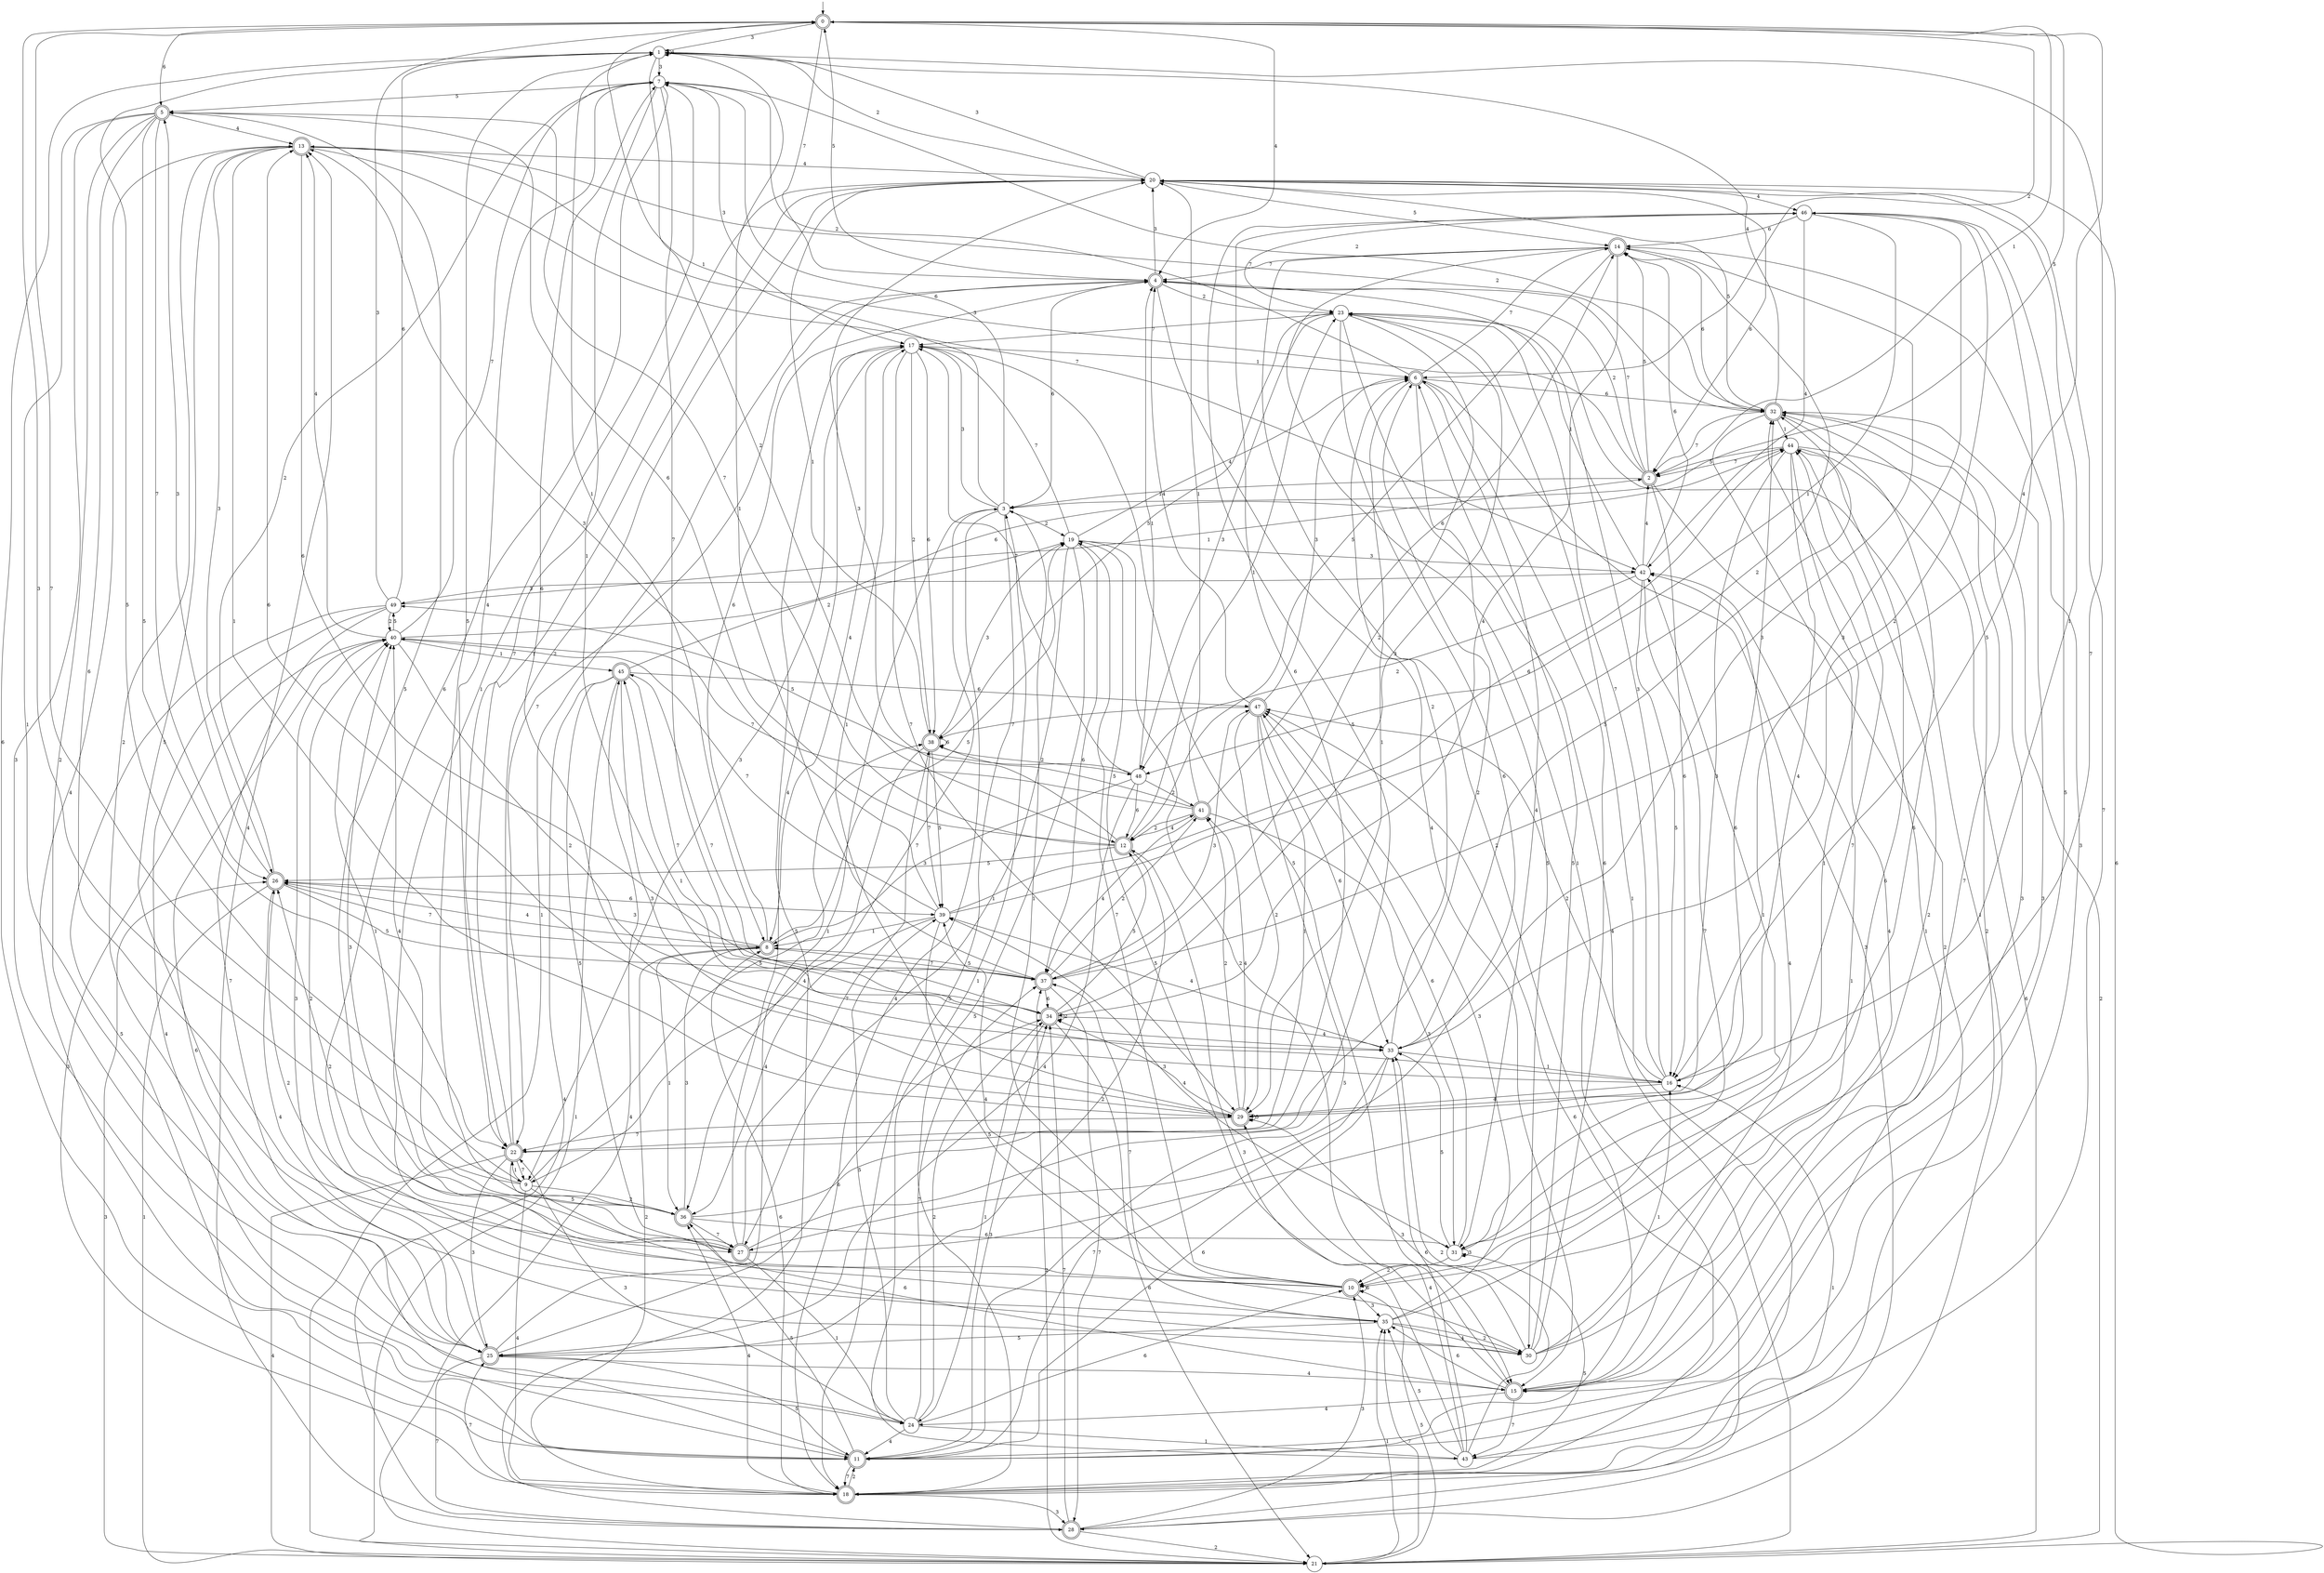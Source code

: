 digraph g {

	s0 [shape="doublecircle" label="0"];
	s1 [shape="circle" label="1"];
	s2 [shape="doublecircle" label="2"];
	s3 [shape="circle" label="3"];
	s4 [shape="doublecircle" label="4"];
	s5 [shape="doublecircle" label="5"];
	s6 [shape="doublecircle" label="6"];
	s7 [shape="circle" label="7"];
	s8 [shape="doublecircle" label="8"];
	s9 [shape="circle" label="9"];
	s10 [shape="doublecircle" label="10"];
	s11 [shape="doublecircle" label="11"];
	s12 [shape="doublecircle" label="12"];
	s13 [shape="doublecircle" label="13"];
	s14 [shape="doublecircle" label="14"];
	s15 [shape="doublecircle" label="15"];
	s16 [shape="circle" label="16"];
	s17 [shape="circle" label="17"];
	s18 [shape="doublecircle" label="18"];
	s19 [shape="circle" label="19"];
	s20 [shape="circle" label="20"];
	s21 [shape="circle" label="21"];
	s22 [shape="doublecircle" label="22"];
	s23 [shape="circle" label="23"];
	s24 [shape="circle" label="24"];
	s25 [shape="doublecircle" label="25"];
	s26 [shape="doublecircle" label="26"];
	s27 [shape="doublecircle" label="27"];
	s28 [shape="doublecircle" label="28"];
	s29 [shape="doublecircle" label="29"];
	s30 [shape="circle" label="30"];
	s31 [shape="circle" label="31"];
	s32 [shape="doublecircle" label="32"];
	s33 [shape="circle" label="33"];
	s34 [shape="doublecircle" label="34"];
	s35 [shape="circle" label="35"];
	s36 [shape="doublecircle" label="36"];
	s37 [shape="doublecircle" label="37"];
	s38 [shape="doublecircle" label="38"];
	s39 [shape="circle" label="39"];
	s40 [shape="circle" label="40"];
	s41 [shape="doublecircle" label="41"];
	s42 [shape="circle" label="42"];
	s43 [shape="circle" label="43"];
	s44 [shape="circle" label="44"];
	s45 [shape="doublecircle" label="45"];
	s46 [shape="circle" label="46"];
	s47 [shape="doublecircle" label="47"];
	s48 [shape="circle" label="48"];
	s49 [shape="circle" label="49"];
	s0 -> s1 [label="3"];
	s0 -> s2 [label="1"];
	s0 -> s3 [label="5"];
	s0 -> s4 [label="4"];
	s0 -> s4 [label="7"];
	s0 -> s5 [label="6"];
	s0 -> s6 [label="2"];
	s1 -> s7 [label="3"];
	s1 -> s8 [label="1"];
	s1 -> s9 [label="5"];
	s1 -> s1 [label="4"];
	s1 -> s10 [label="7"];
	s1 -> s11 [label="6"];
	s1 -> s12 [label="2"];
	s2 -> s13 [label="3"];
	s2 -> s3 [label="1"];
	s2 -> s14 [label="5"];
	s2 -> s15 [label="4"];
	s2 -> s4 [label="7"];
	s2 -> s16 [label="6"];
	s2 -> s4 [label="2"];
	s3 -> s17 [label="3"];
	s3 -> s0 [label="1"];
	s3 -> s18 [label="5"];
	s3 -> s18 [label="4"];
	s3 -> s9 [label="7"];
	s3 -> s7 [label="6"];
	s3 -> s19 [label="2"];
	s4 -> s20 [label="3"];
	s4 -> s21 [label="1"];
	s4 -> s0 [label="5"];
	s4 -> s15 [label="4"];
	s4 -> s22 [label="7"];
	s4 -> s3 [label="6"];
	s4 -> s23 [label="2"];
	s5 -> s24 [label="3"];
	s5 -> s25 [label="1"];
	s5 -> s22 [label="5"];
	s5 -> s13 [label="4"];
	s5 -> s26 [label="7"];
	s5 -> s27 [label="6"];
	s5 -> s24 [label="2"];
	s6 -> s28 [label="3"];
	s6 -> s29 [label="1"];
	s6 -> s30 [label="5"];
	s6 -> s31 [label="4"];
	s6 -> s14 [label="7"];
	s6 -> s32 [label="6"];
	s6 -> s7 [label="2"];
	s7 -> s17 [label="3"];
	s7 -> s33 [label="1"];
	s7 -> s5 [label="5"];
	s7 -> s22 [label="4"];
	s7 -> s34 [label="7"];
	s7 -> s35 [label="6"];
	s7 -> s32 [label="2"];
	s8 -> s26 [label="3"];
	s8 -> s36 [label="1"];
	s8 -> s19 [label="5"];
	s8 -> s26 [label="4"];
	s8 -> s37 [label="7"];
	s8 -> s4 [label="6"];
	s8 -> s18 [label="2"];
	s9 -> s0 [label="3"];
	s9 -> s22 [label="1"];
	s9 -> s38 [label="5"];
	s9 -> s18 [label="4"];
	s9 -> s0 [label="7"];
	s9 -> s15 [label="6"];
	s9 -> s36 [label="2"];
	s10 -> s35 [label="3"];
	s10 -> s3 [label="1"];
	s10 -> s5 [label="5"];
	s10 -> s39 [label="4"];
	s10 -> s19 [label="7"];
	s10 -> s10 [label="6"];
	s10 -> s26 [label="2"];
	s11 -> s34 [label="3"];
	s11 -> s32 [label="1"];
	s11 -> s36 [label="5"];
	s11 -> s13 [label="4"];
	s11 -> s18 [label="7"];
	s11 -> s40 [label="6"];
	s11 -> s32 [label="2"];
	s12 -> s20 [label="3"];
	s12 -> s23 [label="1"];
	s12 -> s26 [label="5"];
	s12 -> s41 [label="4"];
	s12 -> s5 [label="7"];
	s12 -> s5 [label="6"];
	s12 -> s25 [label="2"];
	s13 -> s26 [label="3"];
	s13 -> s29 [label="1"];
	s13 -> s30 [label="5"];
	s13 -> s20 [label="4"];
	s13 -> s42 [label="7"];
	s13 -> s37 [label="6"];
	s13 -> s32 [label="2"];
	s14 -> s43 [label="3"];
	s14 -> s18 [label="1"];
	s14 -> s12 [label="5"];
	s14 -> s34 [label="4"];
	s14 -> s4 [label="7"];
	s14 -> s32 [label="6"];
	s14 -> s11 [label="2"];
	s15 -> s32 [label="3"];
	s15 -> s42 [label="1"];
	s15 -> s19 [label="5"];
	s15 -> s24 [label="4"];
	s15 -> s43 [label="7"];
	s15 -> s35 [label="6"];
	s15 -> s44 [label="2"];
	s16 -> s23 [label="3"];
	s16 -> s45 [label="1"];
	s16 -> s46 [label="5"];
	s16 -> s29 [label="4"];
	s16 -> s23 [label="7"];
	s16 -> s13 [label="6"];
	s16 -> s47 [label="2"];
	s17 -> s9 [label="3"];
	s17 -> s6 [label="1"];
	s17 -> s15 [label="5"];
	s17 -> s8 [label="4"];
	s17 -> s29 [label="7"];
	s17 -> s38 [label="6"];
	s17 -> s38 [label="2"];
	s18 -> s28 [label="3"];
	s18 -> s16 [label="1"];
	s18 -> s31 [label="5"];
	s18 -> s36 [label="4"];
	s18 -> s25 [label="7"];
	s18 -> s8 [label="6"];
	s18 -> s11 [label="2"];
	s19 -> s42 [label="3"];
	s19 -> s27 [label="1"];
	s19 -> s18 [label="5"];
	s19 -> s6 [label="4"];
	s19 -> s17 [label="7"];
	s19 -> s37 [label="6"];
	s19 -> s15 [label="2"];
	s20 -> s1 [label="3"];
	s20 -> s16 [label="1"];
	s20 -> s14 [label="5"];
	s20 -> s46 [label="4"];
	s20 -> s22 [label="7"];
	s20 -> s2 [label="6"];
	s20 -> s1 [label="2"];
	s21 -> s26 [label="3"];
	s21 -> s35 [label="1"];
	s21 -> s10 [label="5"];
	s21 -> s45 [label="4"];
	s21 -> s35 [label="7"];
	s21 -> s20 [label="6"];
	s21 -> s37 [label="2"];
	s22 -> s25 [label="3"];
	s22 -> s20 [label="1"];
	s22 -> s27 [label="5"];
	s22 -> s21 [label="4"];
	s22 -> s9 [label="7"];
	s22 -> s46 [label="6"];
	s22 -> s20 [label="2"];
	s23 -> s48 [label="3"];
	s23 -> s18 [label="1"];
	s23 -> s38 [label="5"];
	s23 -> s21 [label="4"];
	s23 -> s17 [label="7"];
	s23 -> s27 [label="6"];
	s23 -> s37 [label="2"];
	s24 -> s22 [label="3"];
	s24 -> s43 [label="1"];
	s24 -> s39 [label="5"];
	s24 -> s11 [label="4"];
	s24 -> s37 [label="7"];
	s24 -> s10 [label="6"];
	s24 -> s34 [label="2"];
	s25 -> s40 [label="3"];
	s25 -> s3 [label="1"];
	s25 -> s11 [label="5"];
	s25 -> s15 [label="4"];
	s25 -> s28 [label="7"];
	s25 -> s34 [label="6"];
	s25 -> s13 [label="2"];
	s26 -> s5 [label="3"];
	s26 -> s21 [label="1"];
	s26 -> s37 [label="5"];
	s26 -> s25 [label="4"];
	s26 -> s8 [label="7"];
	s26 -> s39 [label="6"];
	s26 -> s7 [label="2"];
	s27 -> s40 [label="3"];
	s27 -> s24 [label="1"];
	s27 -> s46 [label="5"];
	s27 -> s17 [label="4"];
	s27 -> s38 [label="7"];
	s27 -> s32 [label="6"];
	s27 -> s26 [label="2"];
	s28 -> s10 [label="3"];
	s28 -> s23 [label="1"];
	s28 -> s17 [label="5"];
	s28 -> s13 [label="4"];
	s28 -> s34 [label="7"];
	s28 -> s47 [label="6"];
	s28 -> s21 [label="2"];
	s29 -> s34 [label="3"];
	s29 -> s17 [label="1"];
	s29 -> s29 [label="5"];
	s29 -> s41 [label="4"];
	s29 -> s22 [label="7"];
	s29 -> s7 [label="6"];
	s29 -> s41 [label="2"];
	s30 -> s29 [label="3"];
	s30 -> s16 [label="1"];
	s30 -> s6 [label="5"];
	s30 -> s42 [label="4"];
	s30 -> s32 [label="7"];
	s30 -> s6 [label="6"];
	s30 -> s40 [label="2"];
	s31 -> s31 [label="3"];
	s31 -> s42 [label="1"];
	s31 -> s33 [label="5"];
	s31 -> s39 [label="4"];
	s31 -> s44 [label="7"];
	s31 -> s47 [label="6"];
	s31 -> s10 [label="2"];
	s32 -> s15 [label="3"];
	s32 -> s44 [label="1"];
	s32 -> s20 [label="5"];
	s32 -> s1 [label="4"];
	s32 -> s2 [label="7"];
	s32 -> s31 [label="6"];
	s32 -> s18 [label="2"];
	s33 -> s14 [label="3"];
	s33 -> s16 [label="1"];
	s33 -> s32 [label="5"];
	s33 -> s39 [label="4"];
	s33 -> s11 [label="7"];
	s33 -> s11 [label="6"];
	s33 -> s6 [label="2"];
	s34 -> s23 [label="3"];
	s34 -> s24 [label="1"];
	s34 -> s12 [label="5"];
	s34 -> s33 [label="4"];
	s34 -> s45 [label="7"];
	s34 -> s21 [label="6"];
	s34 -> s34 [label="2"];
	s35 -> s47 [label="3"];
	s35 -> s7 [label="1"];
	s35 -> s25 [label="5"];
	s35 -> s30 [label="4"];
	s35 -> s37 [label="7"];
	s35 -> s44 [label="6"];
	s35 -> s30 [label="2"];
	s36 -> s8 [label="3"];
	s36 -> s40 [label="1"];
	s36 -> s1 [label="5"];
	s36 -> s40 [label="4"];
	s36 -> s27 [label="7"];
	s36 -> s31 [label="6"];
	s36 -> s6 [label="2"];
	s37 -> s47 [label="3"];
	s37 -> s1 [label="1"];
	s37 -> s8 [label="5"];
	s37 -> s0 [label="4"];
	s37 -> s28 [label="7"];
	s37 -> s34 [label="6"];
	s37 -> s41 [label="2"];
	s38 -> s19 [label="3"];
	s38 -> s20 [label="1"];
	s38 -> s39 [label="5"];
	s38 -> s36 [label="4"];
	s38 -> s39 [label="7"];
	s38 -> s38 [label="6"];
	s38 -> s48 [label="2"];
	s39 -> s13 [label="3"];
	s39 -> s8 [label="1"];
	s39 -> s30 [label="5"];
	s39 -> s36 [label="4"];
	s39 -> s40 [label="7"];
	s39 -> s44 [label="6"];
	s39 -> s14 [label="2"];
	s40 -> s18 [label="3"];
	s40 -> s45 [label="1"];
	s40 -> s49 [label="5"];
	s40 -> s13 [label="4"];
	s40 -> s7 [label="7"];
	s40 -> s44 [label="6"];
	s40 -> s33 [label="2"];
	s41 -> s31 [label="3"];
	s41 -> s20 [label="1"];
	s41 -> s38 [label="5"];
	s41 -> s37 [label="4"];
	s41 -> s40 [label="7"];
	s41 -> s14 [label="6"];
	s41 -> s12 [label="2"];
	s42 -> s49 [label="3"];
	s42 -> s4 [label="1"];
	s42 -> s16 [label="5"];
	s42 -> s2 [label="4"];
	s42 -> s10 [label="7"];
	s42 -> s14 [label="6"];
	s42 -> s48 [label="2"];
	s43 -> s12 [label="3"];
	s43 -> s3 [label="1"];
	s43 -> s35 [label="5"];
	s43 -> s29 [label="4"];
	s43 -> s20 [label="7"];
	s43 -> s33 [label="6"];
	s43 -> s33 [label="2"];
	s44 -> s29 [label="3"];
	s44 -> s10 [label="1"];
	s44 -> s2 [label="5"];
	s44 -> s29 [label="4"];
	s44 -> s2 [label="7"];
	s44 -> s21 [label="6"];
	s44 -> s21 [label="2"];
	s45 -> s29 [label="3"];
	s45 -> s21 [label="1"];
	s45 -> s27 [label="5"];
	s45 -> s28 [label="4"];
	s45 -> s34 [label="7"];
	s45 -> s47 [label="6"];
	s45 -> s19 [label="2"];
	s46 -> s16 [label="3"];
	s46 -> s48 [label="1"];
	s46 -> s15 [label="5"];
	s46 -> s42 [label="4"];
	s46 -> s23 [label="7"];
	s46 -> s14 [label="6"];
	s46 -> s33 [label="2"];
	s47 -> s6 [label="3"];
	s47 -> s22 [label="1"];
	s47 -> s11 [label="5"];
	s47 -> s4 [label="4"];
	s47 -> s38 [label="7"];
	s47 -> s33 [label="6"];
	s47 -> s29 [label="2"];
	s48 -> s8 [label="3"];
	s48 -> s4 [label="1"];
	s48 -> s49 [label="5"];
	s48 -> s25 [label="4"];
	s48 -> s17 [label="7"];
	s48 -> s12 [label="6"];
	s48 -> s41 [label="2"];
	s49 -> s0 [label="3"];
	s49 -> s2 [label="1"];
	s49 -> s11 [label="5"];
	s49 -> s11 [label="4"];
	s49 -> s25 [label="7"];
	s49 -> s1 [label="6"];
	s49 -> s40 [label="2"];

__start0 [label="" shape="none" width="0" height="0"];
__start0 -> s0;

}
